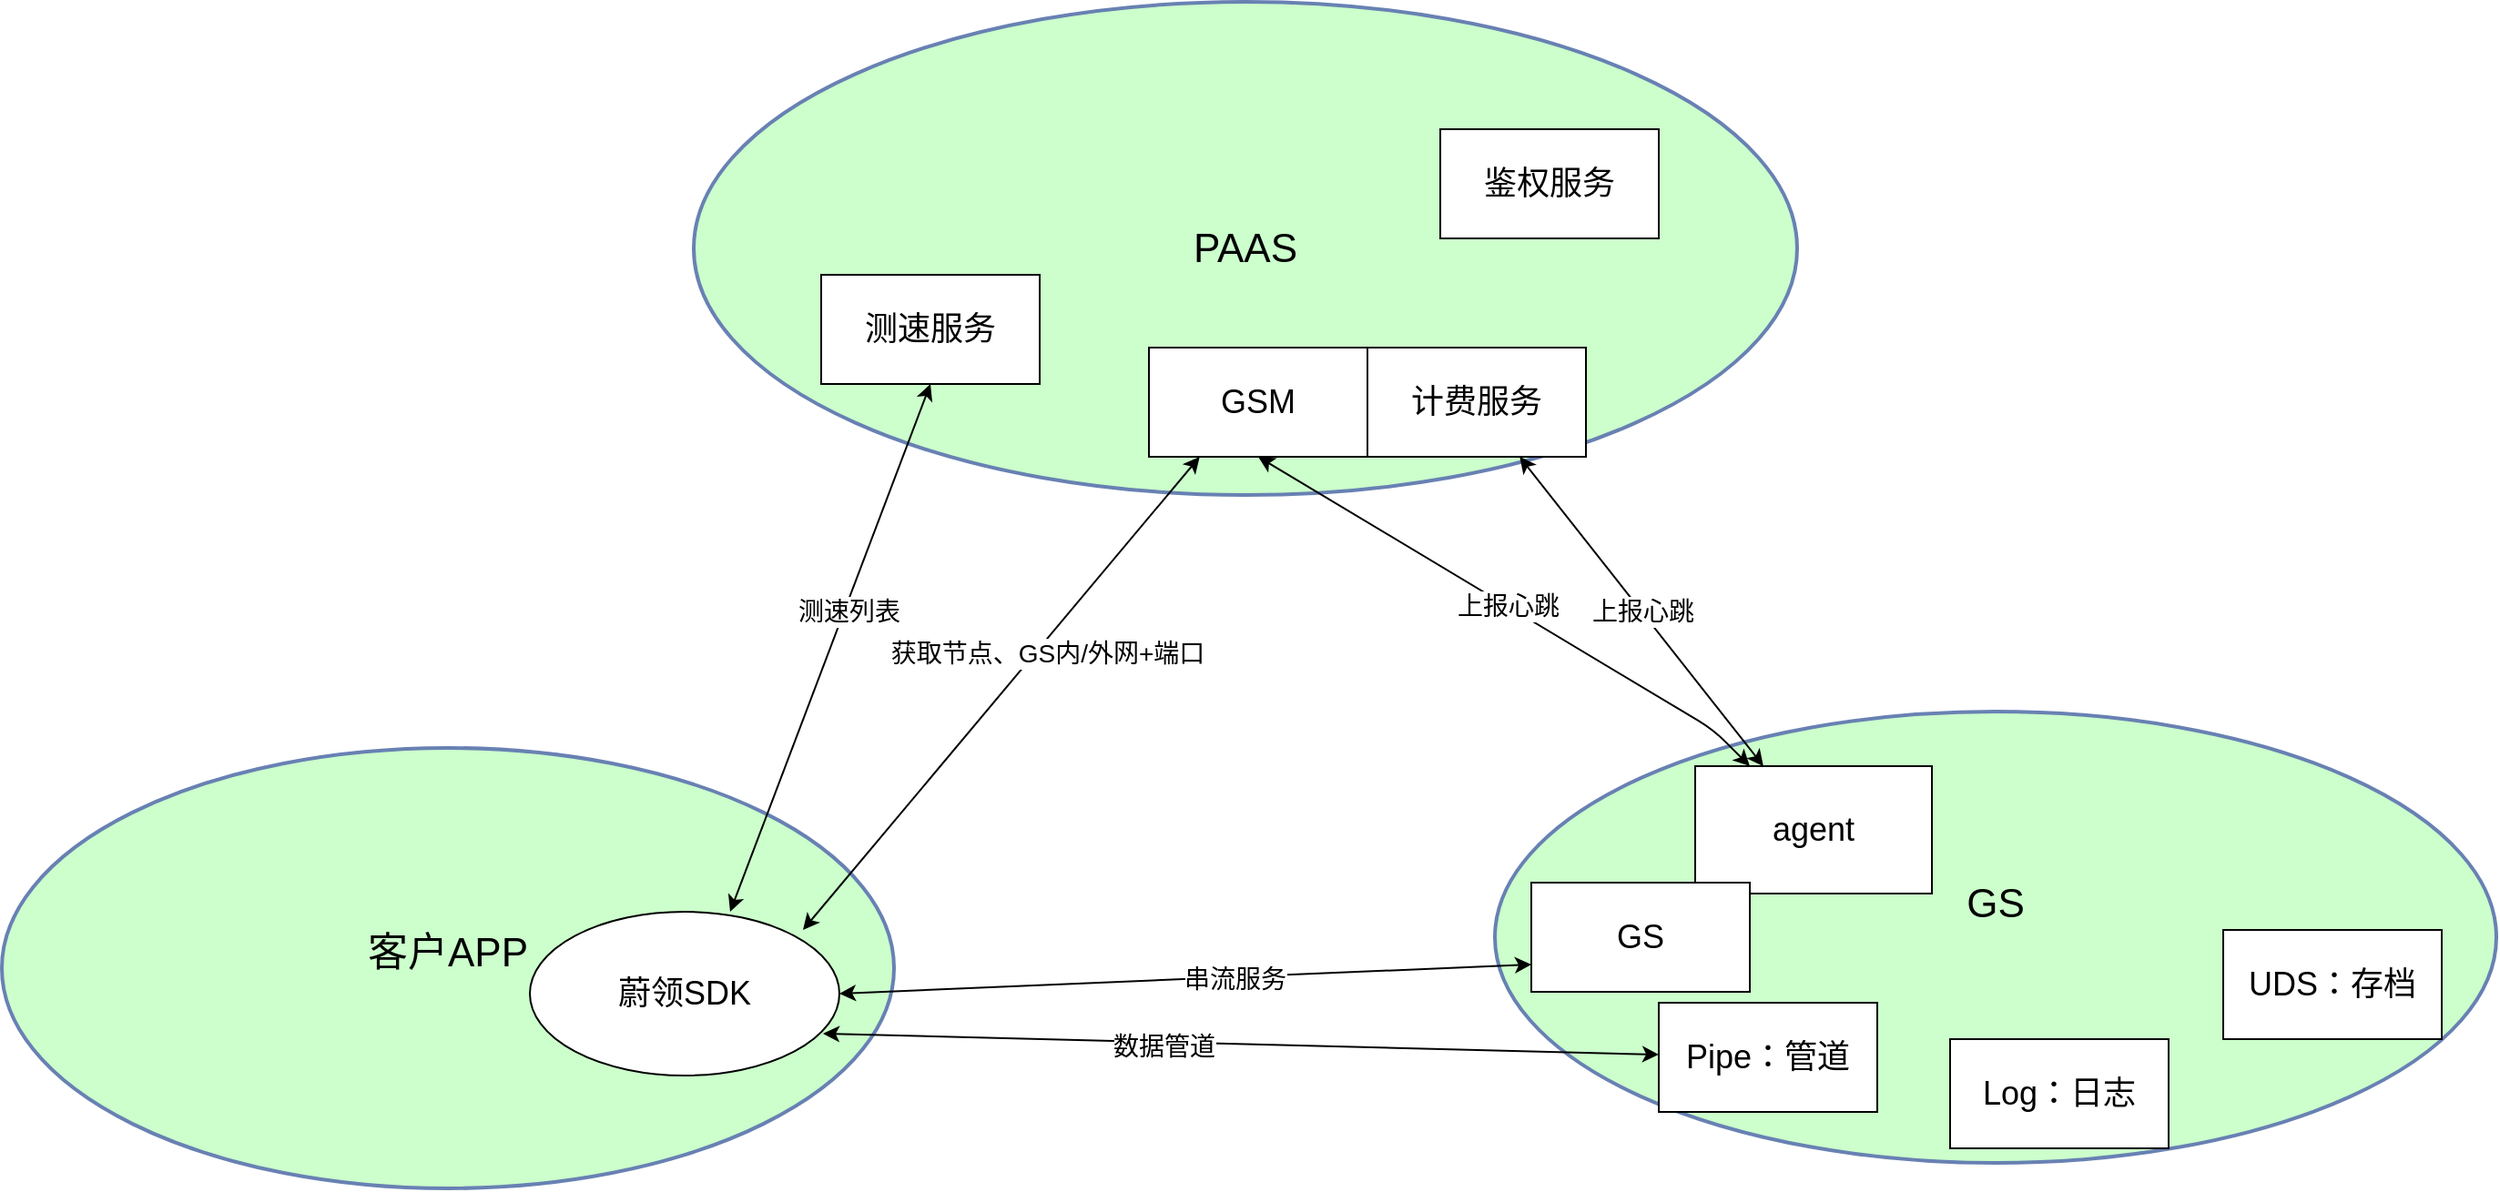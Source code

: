 <mxfile version="20.0.3" type="github">
  <diagram id="BA0isQy_YICqdeQ_zjqH" name="Page-1">
    <mxGraphModel dx="1673" dy="896" grid="1" gridSize="10" guides="1" tooltips="1" connect="1" arrows="1" fold="1" page="1" pageScale="1" pageWidth="827" pageHeight="1169" math="0" shadow="0">
      <root>
        <mxCell id="0" />
        <mxCell id="1" parent="0" />
        <mxCell id="KMSyTO2Tw8k9AeE2KC6p-31" value="GS" style="ellipse;whiteSpace=wrap;html=1;rounded=1;shadow=0;comic=0;labelBackgroundColor=none;strokeColor=#6881B3;strokeWidth=2;fillColor=#CCFFCC;fontFamily=Helvetica;fontSize=22;fontColor=#000000;verticalAlign=middle;gradientColor=none;gradientDirection=north;spacingBottom=36;" vertex="1" parent="1">
          <mxGeometry x="1540" y="470" width="550" height="248" as="geometry" />
        </mxCell>
        <mxCell id="KMSyTO2Tw8k9AeE2KC6p-32" value="客户APP" style="ellipse;whiteSpace=wrap;html=1;rounded=1;shadow=0;comic=0;labelBackgroundColor=none;strokeColor=#6881B3;strokeWidth=2;fillColor=#CCFFCC;fontFamily=Helvetica;fontSize=22;fontColor=#000000;verticalAlign=middle;gradientColor=none;gradientDirection=north;spacingBottom=17;" vertex="1" parent="1">
          <mxGeometry x="720" y="490" width="490" height="242" as="geometry" />
        </mxCell>
        <mxCell id="KMSyTO2Tw8k9AeE2KC6p-33" value="PAAS" style="ellipse;whiteSpace=wrap;html=1;rounded=1;shadow=0;comic=0;labelBackgroundColor=none;strokeColor=#6881B3;strokeWidth=2;fillColor=#CCFFCC;fontFamily=Helvetica;fontSize=22;fontColor=#000000;verticalAlign=middle;gradientColor=none;gradientDirection=north;" vertex="1" parent="1">
          <mxGeometry x="1100" y="80" width="606" height="271" as="geometry" />
        </mxCell>
        <mxCell id="KMSyTO2Tw8k9AeE2KC6p-34" value="&lt;font style=&quot;font-size: 18px&quot;&gt;GSM&lt;/font&gt;" style="rounded=0;whiteSpace=wrap;html=1;" vertex="1" parent="1">
          <mxGeometry x="1350" y="270" width="120" height="60" as="geometry" />
        </mxCell>
        <mxCell id="KMSyTO2Tw8k9AeE2KC6p-35" value="&lt;font style=&quot;font-size: 18px&quot;&gt;agent&lt;/font&gt;" style="rounded=0;whiteSpace=wrap;html=1;" vertex="1" parent="1">
          <mxGeometry x="1650" y="500" width="130" height="70" as="geometry" />
        </mxCell>
        <mxCell id="KMSyTO2Tw8k9AeE2KC6p-36" value="&lt;font style=&quot;font-size: 18px&quot;&gt;UDS：存档&lt;/font&gt;" style="rounded=0;whiteSpace=wrap;html=1;" vertex="1" parent="1">
          <mxGeometry x="1940" y="590" width="120" height="60" as="geometry" />
        </mxCell>
        <mxCell id="KMSyTO2Tw8k9AeE2KC6p-37" value="&lt;font style=&quot;font-size: 18px&quot;&gt;Log：日志&lt;/font&gt;" style="rounded=0;whiteSpace=wrap;html=1;" vertex="1" parent="1">
          <mxGeometry x="1790" y="650" width="120" height="60" as="geometry" />
        </mxCell>
        <mxCell id="KMSyTO2Tw8k9AeE2KC6p-38" value="&lt;font style=&quot;font-size: 18px&quot;&gt;鉴权服务&lt;/font&gt;" style="rounded=0;whiteSpace=wrap;html=1;" vertex="1" parent="1">
          <mxGeometry x="1510" y="150" width="120" height="60" as="geometry" />
        </mxCell>
        <mxCell id="KMSyTO2Tw8k9AeE2KC6p-39" value="&lt;font style=&quot;font-size: 18px&quot;&gt;蔚领SDK&lt;/font&gt;" style="ellipse;whiteSpace=wrap;html=1;" vertex="1" parent="1">
          <mxGeometry x="1010" y="580" width="170" height="90" as="geometry" />
        </mxCell>
        <mxCell id="KMSyTO2Tw8k9AeE2KC6p-40" value="&lt;font style=&quot;font-size: 18px&quot;&gt;测速服务&lt;/font&gt;" style="rounded=0;whiteSpace=wrap;html=1;" vertex="1" parent="1">
          <mxGeometry x="1170" y="230" width="120" height="60" as="geometry" />
        </mxCell>
        <mxCell id="KMSyTO2Tw8k9AeE2KC6p-41" value="&lt;font style=&quot;font-size: 14px&quot;&gt;上报心跳&lt;/font&gt;" style="endArrow=classic;startArrow=classic;html=1;entryX=0.5;entryY=1;entryDx=0;entryDy=0;" edge="1" parent="1" source="KMSyTO2Tw8k9AeE2KC6p-35" target="KMSyTO2Tw8k9AeE2KC6p-34">
          <mxGeometry width="50" height="50" relative="1" as="geometry">
            <mxPoint x="1460" y="460" as="sourcePoint" />
            <mxPoint x="1510" y="410" as="targetPoint" />
            <Array as="points">
              <mxPoint x="1660" y="480" />
            </Array>
          </mxGeometry>
        </mxCell>
        <mxCell id="KMSyTO2Tw8k9AeE2KC6p-42" value="" style="endArrow=classic;startArrow=classic;html=1;entryX=0.5;entryY=1;entryDx=0;entryDy=0;" edge="1" parent="1" target="KMSyTO2Tw8k9AeE2KC6p-40">
          <mxGeometry width="50" height="50" relative="1" as="geometry">
            <mxPoint x="1120" y="580" as="sourcePoint" />
            <mxPoint x="1170" y="530" as="targetPoint" />
          </mxGeometry>
        </mxCell>
        <mxCell id="KMSyTO2Tw8k9AeE2KC6p-43" value="&lt;font style=&quot;font-size: 14px&quot;&gt;测速列表&lt;/font&gt;" style="edgeLabel;html=1;align=center;verticalAlign=middle;resizable=0;points=[];" vertex="1" connectable="0" parent="KMSyTO2Tw8k9AeE2KC6p-42">
          <mxGeometry x="0.142" y="-2" relative="1" as="geometry">
            <mxPoint as="offset" />
          </mxGeometry>
        </mxCell>
        <mxCell id="KMSyTO2Tw8k9AeE2KC6p-44" value="" style="endArrow=classic;startArrow=classic;html=1;" edge="1" parent="1">
          <mxGeometry width="50" height="50" relative="1" as="geometry">
            <mxPoint x="1160" y="590" as="sourcePoint" />
            <mxPoint x="1377.862" y="330" as="targetPoint" />
          </mxGeometry>
        </mxCell>
        <mxCell id="KMSyTO2Tw8k9AeE2KC6p-45" value="&lt;font style=&quot;font-size: 14px&quot;&gt;获取节点、GS内/外网+端口&lt;/font&gt;" style="edgeLabel;html=1;align=center;verticalAlign=middle;resizable=0;points=[];" vertex="1" connectable="0" parent="KMSyTO2Tw8k9AeE2KC6p-44">
          <mxGeometry x="0.195" y="-5" relative="1" as="geometry">
            <mxPoint as="offset" />
          </mxGeometry>
        </mxCell>
        <mxCell id="KMSyTO2Tw8k9AeE2KC6p-46" value="" style="endArrow=classic;startArrow=classic;html=1;exitX=1;exitY=0.5;exitDx=0;exitDy=0;entryX=0;entryY=0.75;entryDx=0;entryDy=0;" edge="1" parent="1" source="KMSyTO2Tw8k9AeE2KC6p-39" target="KMSyTO2Tw8k9AeE2KC6p-50">
          <mxGeometry width="50" height="50" relative="1" as="geometry">
            <mxPoint x="1170" y="660" as="sourcePoint" />
            <mxPoint x="1220" y="610" as="targetPoint" />
          </mxGeometry>
        </mxCell>
        <mxCell id="KMSyTO2Tw8k9AeE2KC6p-47" value="&lt;font style=&quot;font-size: 14px&quot;&gt;串流服务&lt;/font&gt;" style="edgeLabel;html=1;align=center;verticalAlign=middle;resizable=0;points=[];" vertex="1" connectable="0" parent="KMSyTO2Tw8k9AeE2KC6p-46">
          <mxGeometry x="0.137" y="-1" relative="1" as="geometry">
            <mxPoint x="1" as="offset" />
          </mxGeometry>
        </mxCell>
        <mxCell id="KMSyTO2Tw8k9AeE2KC6p-48" value="" style="endArrow=classic;startArrow=classic;html=1;exitX=0.947;exitY=0.744;exitDx=0;exitDy=0;exitPerimeter=0;" edge="1" parent="1" source="KMSyTO2Tw8k9AeE2KC6p-39" target="KMSyTO2Tw8k9AeE2KC6p-51">
          <mxGeometry width="50" height="50" relative="1" as="geometry">
            <mxPoint x="1200" y="700" as="sourcePoint" />
            <mxPoint x="1250" y="650" as="targetPoint" />
          </mxGeometry>
        </mxCell>
        <mxCell id="KMSyTO2Tw8k9AeE2KC6p-49" value="&lt;font style=&quot;font-size: 14px&quot;&gt;数据管道&lt;/font&gt;" style="edgeLabel;html=1;align=center;verticalAlign=middle;resizable=0;points=[];" vertex="1" connectable="0" parent="KMSyTO2Tw8k9AeE2KC6p-48">
          <mxGeometry x="-0.185" y="-2" relative="1" as="geometry">
            <mxPoint as="offset" />
          </mxGeometry>
        </mxCell>
        <mxCell id="KMSyTO2Tw8k9AeE2KC6p-50" value="&lt;font style=&quot;font-size: 18px&quot;&gt;GS&lt;/font&gt;" style="rounded=0;whiteSpace=wrap;html=1;" vertex="1" parent="1">
          <mxGeometry x="1560" y="564" width="120" height="60" as="geometry" />
        </mxCell>
        <mxCell id="KMSyTO2Tw8k9AeE2KC6p-51" value="&lt;font style=&quot;font-size: 18px&quot;&gt;Pipe：管道&lt;/font&gt;" style="rounded=0;whiteSpace=wrap;html=1;" vertex="1" parent="1">
          <mxGeometry x="1630" y="630" width="120" height="60" as="geometry" />
        </mxCell>
        <mxCell id="KMSyTO2Tw8k9AeE2KC6p-52" value="&lt;font style=&quot;font-size: 18px&quot;&gt;计费服务&lt;/font&gt;" style="rounded=0;whiteSpace=wrap;html=1;" vertex="1" parent="1">
          <mxGeometry x="1470" y="270" width="120" height="60" as="geometry" />
        </mxCell>
        <mxCell id="KMSyTO2Tw8k9AeE2KC6p-53" value="&lt;span style=&quot;font-size: 14px&quot;&gt;上报心跳&lt;/span&gt;" style="endArrow=classic;startArrow=classic;html=1;" edge="1" parent="1" source="KMSyTO2Tw8k9AeE2KC6p-35" target="KMSyTO2Tw8k9AeE2KC6p-52">
          <mxGeometry width="50" height="50" relative="1" as="geometry">
            <mxPoint x="1520" y="400" as="sourcePoint" />
            <mxPoint x="1570" y="350" as="targetPoint" />
          </mxGeometry>
        </mxCell>
      </root>
    </mxGraphModel>
  </diagram>
</mxfile>
